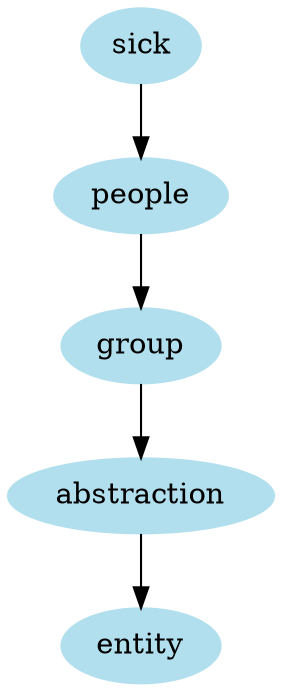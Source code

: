 digraph unix {
	node [color=lightblue2 style=filled]
	size="6,6"
	sick -> people
	people -> group
	group -> abstraction
	abstraction -> entity
}
